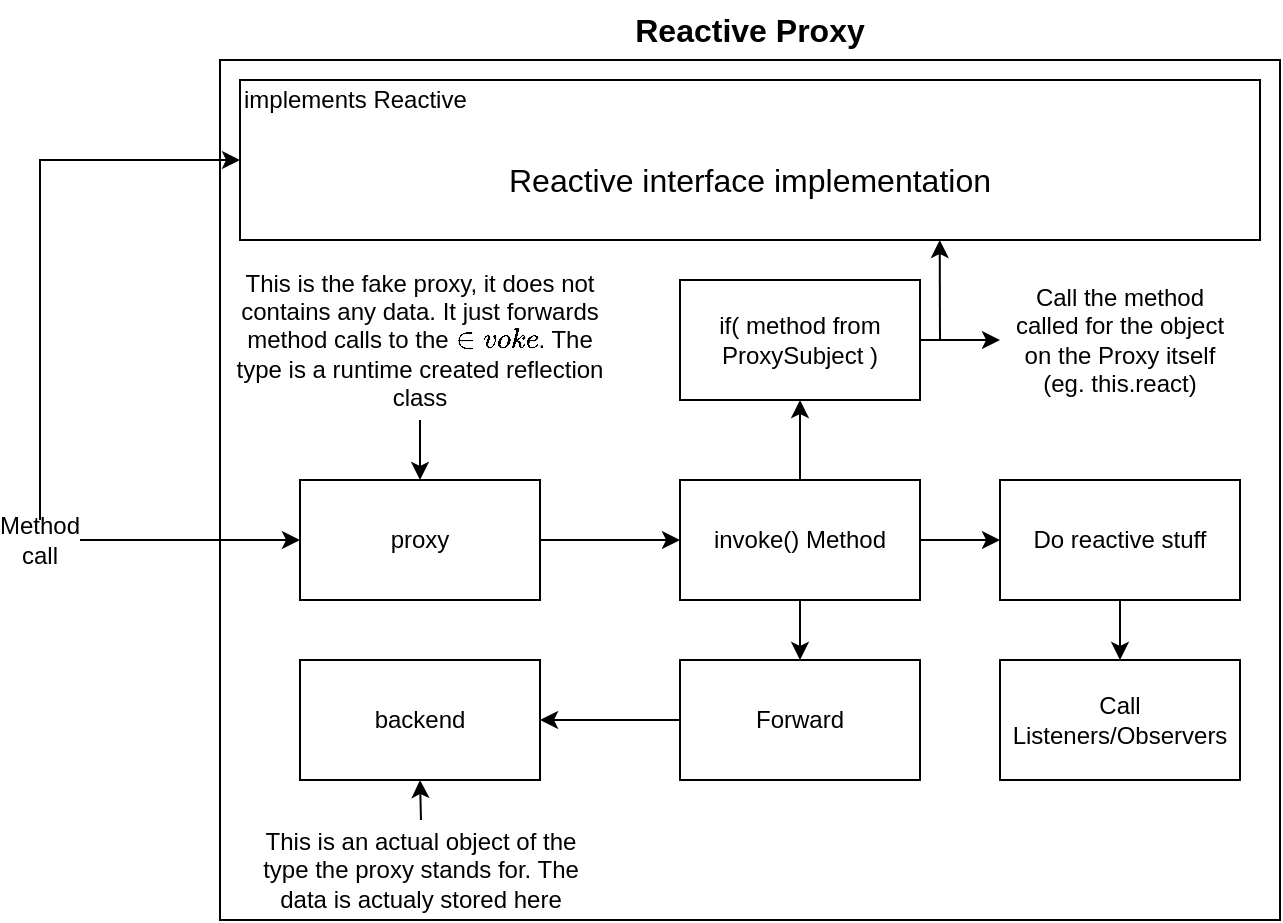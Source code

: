 <mxfile version="12.1.0" type="device" pages="1"><diagram id="zwKuu57n9N8c-tEp2Dhp" name="Page-1"><mxGraphModel dx="1408" dy="808" grid="1" gridSize="10" guides="1" tooltips="1" connect="1" arrows="1" fold="1" page="1" pageScale="1" pageWidth="827" pageHeight="1169" math="0" shadow="0"><root><mxCell id="0"/><mxCell id="1" parent="0"/><mxCell id="uXeut1ZbmQrTUujOEvJI-5" value="" style="rounded=0;whiteSpace=wrap;html=1;fillColor=none;" vertex="1" parent="1"><mxGeometry x="140" y="210" width="530" height="430" as="geometry"/></mxCell><mxCell id="uXeut1ZbmQrTUujOEvJI-1" value="backend" style="rounded=0;whiteSpace=wrap;html=1;" vertex="1" parent="1"><mxGeometry x="180" y="510" width="120" height="60" as="geometry"/></mxCell><mxCell id="uXeut1ZbmQrTUujOEvJI-11" style="edgeStyle=orthogonalEdgeStyle;rounded=0;orthogonalLoop=1;jettySize=auto;html=1;exitX=1;exitY=0.5;exitDx=0;exitDy=0;entryX=0;entryY=0.5;entryDx=0;entryDy=0;" edge="1" parent="1" source="uXeut1ZbmQrTUujOEvJI-2" target="uXeut1ZbmQrTUujOEvJI-10"><mxGeometry relative="1" as="geometry"/></mxCell><mxCell id="uXeut1ZbmQrTUujOEvJI-2" value="proxy" style="rounded=0;whiteSpace=wrap;html=1;" vertex="1" parent="1"><mxGeometry x="180" y="420" width="120" height="60" as="geometry"/></mxCell><mxCell id="uXeut1ZbmQrTUujOEvJI-3" value="" style="endArrow=classic;html=1;" edge="1" parent="1" source="uXeut1ZbmQrTUujOEvJI-4" target="uXeut1ZbmQrTUujOEvJI-2"><mxGeometry width="50" height="50" relative="1" as="geometry"><mxPoint x="350" y="370" as="sourcePoint"/><mxPoint x="400" y="320" as="targetPoint"/></mxGeometry></mxCell><mxCell id="uXeut1ZbmQrTUujOEvJI-4" value="This is the fake proxy, it does not contains any data. It just forwards method calls to the `invoke`. The type is a runtime created reflection class" style="text;html=1;strokeColor=none;fillColor=none;align=center;verticalAlign=middle;whiteSpace=wrap;rounded=0;" vertex="1" parent="1"><mxGeometry x="145" y="310" width="190" height="80" as="geometry"/></mxCell><mxCell id="uXeut1ZbmQrTUujOEvJI-33" style="edgeStyle=orthogonalEdgeStyle;rounded=0;orthogonalLoop=1;jettySize=auto;html=1;exitX=0.5;exitY=0;exitDx=0;exitDy=0;entryX=0.5;entryY=1;entryDx=0;entryDy=0;fontSize=16;" edge="1" parent="1" source="uXeut1ZbmQrTUujOEvJI-6" target="uXeut1ZbmQrTUujOEvJI-1"><mxGeometry relative="1" as="geometry"/></mxCell><mxCell id="uXeut1ZbmQrTUujOEvJI-6" value="This is an actual object of the type the proxy stands for. The data is actualy stored here" style="text;html=1;strokeColor=none;fillColor=none;align=center;verticalAlign=middle;whiteSpace=wrap;rounded=0;" vertex="1" parent="1"><mxGeometry x="158" y="590" width="165" height="50" as="geometry"/></mxCell><mxCell id="uXeut1ZbmQrTUujOEvJI-9" style="edgeStyle=orthogonalEdgeStyle;rounded=0;orthogonalLoop=1;jettySize=auto;html=1;exitX=1;exitY=0.5;exitDx=0;exitDy=0;entryX=0;entryY=0.5;entryDx=0;entryDy=0;" edge="1" parent="1" source="uXeut1ZbmQrTUujOEvJI-8" target="uXeut1ZbmQrTUujOEvJI-2"><mxGeometry relative="1" as="geometry"/></mxCell><mxCell id="uXeut1ZbmQrTUujOEvJI-31" style="edgeStyle=orthogonalEdgeStyle;rounded=0;orthogonalLoop=1;jettySize=auto;html=1;exitX=0.5;exitY=0;exitDx=0;exitDy=0;entryX=0;entryY=0.5;entryDx=0;entryDy=0;fontSize=16;" edge="1" parent="1" source="uXeut1ZbmQrTUujOEvJI-8" target="uXeut1ZbmQrTUujOEvJI-25"><mxGeometry relative="1" as="geometry"/></mxCell><mxCell id="uXeut1ZbmQrTUujOEvJI-8" value="Method call" style="text;html=1;strokeColor=none;fillColor=none;align=center;verticalAlign=middle;whiteSpace=wrap;rounded=0;" vertex="1" parent="1"><mxGeometry x="30" y="440" width="40" height="20" as="geometry"/></mxCell><mxCell id="uXeut1ZbmQrTUujOEvJI-15" style="edgeStyle=orthogonalEdgeStyle;rounded=0;orthogonalLoop=1;jettySize=auto;html=1;exitX=0.5;exitY=1;exitDx=0;exitDy=0;entryX=0.5;entryY=0;entryDx=0;entryDy=0;" edge="1" parent="1" source="uXeut1ZbmQrTUujOEvJI-10" target="uXeut1ZbmQrTUujOEvJI-14"><mxGeometry relative="1" as="geometry"/></mxCell><mxCell id="uXeut1ZbmQrTUujOEvJI-17" style="edgeStyle=orthogonalEdgeStyle;rounded=0;orthogonalLoop=1;jettySize=auto;html=1;exitX=1;exitY=0.5;exitDx=0;exitDy=0;" edge="1" parent="1" source="uXeut1ZbmQrTUujOEvJI-10" target="uXeut1ZbmQrTUujOEvJI-12"><mxGeometry relative="1" as="geometry"/></mxCell><mxCell id="uXeut1ZbmQrTUujOEvJI-21" style="edgeStyle=orthogonalEdgeStyle;rounded=0;orthogonalLoop=1;jettySize=auto;html=1;exitX=0.5;exitY=0;exitDx=0;exitDy=0;entryX=0.5;entryY=1;entryDx=0;entryDy=0;" edge="1" parent="1" source="uXeut1ZbmQrTUujOEvJI-10" target="uXeut1ZbmQrTUujOEvJI-20"><mxGeometry relative="1" as="geometry"/></mxCell><mxCell id="uXeut1ZbmQrTUujOEvJI-10" value="invoke() Method" style="rounded=0;whiteSpace=wrap;html=1;fillColor=#ffffff;" vertex="1" parent="1"><mxGeometry x="370" y="420" width="120" height="60" as="geometry"/></mxCell><mxCell id="uXeut1ZbmQrTUujOEvJI-19" style="edgeStyle=orthogonalEdgeStyle;rounded=0;orthogonalLoop=1;jettySize=auto;html=1;exitX=0.5;exitY=1;exitDx=0;exitDy=0;entryX=0.5;entryY=0;entryDx=0;entryDy=0;" edge="1" parent="1" source="uXeut1ZbmQrTUujOEvJI-12" target="uXeut1ZbmQrTUujOEvJI-18"><mxGeometry relative="1" as="geometry"/></mxCell><mxCell id="uXeut1ZbmQrTUujOEvJI-12" value="Do reactive stuff" style="rounded=0;whiteSpace=wrap;html=1;fillColor=#ffffff;" vertex="1" parent="1"><mxGeometry x="530" y="420" width="120" height="60" as="geometry"/></mxCell><mxCell id="uXeut1ZbmQrTUujOEvJI-13" style="edgeStyle=orthogonalEdgeStyle;rounded=0;orthogonalLoop=1;jettySize=auto;html=1;exitX=0.5;exitY=1;exitDx=0;exitDy=0;" edge="1" parent="1" source="uXeut1ZbmQrTUujOEvJI-10" target="uXeut1ZbmQrTUujOEvJI-10"><mxGeometry relative="1" as="geometry"/></mxCell><mxCell id="uXeut1ZbmQrTUujOEvJI-16" style="edgeStyle=orthogonalEdgeStyle;rounded=0;orthogonalLoop=1;jettySize=auto;html=1;exitX=0;exitY=0.5;exitDx=0;exitDy=0;" edge="1" parent="1" source="uXeut1ZbmQrTUujOEvJI-14" target="uXeut1ZbmQrTUujOEvJI-1"><mxGeometry relative="1" as="geometry"/></mxCell><mxCell id="uXeut1ZbmQrTUujOEvJI-14" value="Forward" style="rounded=0;whiteSpace=wrap;html=1;fillColor=#ffffff;" vertex="1" parent="1"><mxGeometry x="370" y="510" width="120" height="60" as="geometry"/></mxCell><mxCell id="uXeut1ZbmQrTUujOEvJI-18" value="Call&lt;br&gt;Listeners/Observers" style="rounded=0;whiteSpace=wrap;html=1;fillColor=#ffffff;" vertex="1" parent="1"><mxGeometry x="530" y="510" width="120" height="60" as="geometry"/></mxCell><mxCell id="uXeut1ZbmQrTUujOEvJI-24" style="edgeStyle=orthogonalEdgeStyle;rounded=0;orthogonalLoop=1;jettySize=auto;html=1;exitX=1;exitY=0.5;exitDx=0;exitDy=0;" edge="1" parent="1" source="uXeut1ZbmQrTUujOEvJI-20" target="uXeut1ZbmQrTUujOEvJI-23"><mxGeometry relative="1" as="geometry"/></mxCell><mxCell id="uXeut1ZbmQrTUujOEvJI-20" value="if( method from ProxySubject )" style="rounded=0;whiteSpace=wrap;html=1;fillColor=#ffffff;" vertex="1" parent="1"><mxGeometry x="370" y="320" width="120" height="60" as="geometry"/></mxCell><mxCell id="uXeut1ZbmQrTUujOEvJI-23" value="Call the method called for the object on the Proxy itself&lt;br&gt;(eg. this.react)" style="text;html=1;strokeColor=none;fillColor=none;align=center;verticalAlign=middle;whiteSpace=wrap;rounded=0;" vertex="1" parent="1"><mxGeometry x="530" y="320" width="120" height="60" as="geometry"/></mxCell><mxCell id="uXeut1ZbmQrTUujOEvJI-25" value="" style="rounded=0;whiteSpace=wrap;html=1;fillColor=none;" vertex="1" parent="1"><mxGeometry x="150" y="220" width="510" height="80" as="geometry"/></mxCell><mxCell id="uXeut1ZbmQrTUujOEvJI-26" value="implements Reactive" style="text;html=1;strokeColor=none;fillColor=none;align=left;verticalAlign=middle;whiteSpace=wrap;rounded=0;labelPosition=center;verticalLabelPosition=middle;" vertex="1" parent="1"><mxGeometry x="150" y="220" width="510" height="20" as="geometry"/></mxCell><mxCell id="uXeut1ZbmQrTUujOEvJI-27" value="Reactive Proxy" style="text;html=1;strokeColor=none;fillColor=none;align=center;verticalAlign=middle;whiteSpace=wrap;rounded=0;fontSize=16;fontStyle=1" vertex="1" parent="1"><mxGeometry x="140" y="180" width="530" height="30" as="geometry"/></mxCell><mxCell id="uXeut1ZbmQrTUujOEvJI-29" value="" style="endArrow=classic;html=1;fontSize=16;entryX=0.686;entryY=1;entryDx=0;entryDy=0;entryPerimeter=0;" edge="1" parent="1" target="uXeut1ZbmQrTUujOEvJI-25"><mxGeometry width="50" height="50" relative="1" as="geometry"><mxPoint x="500" y="350" as="sourcePoint"/><mxPoint x="990" y="370" as="targetPoint"/></mxGeometry></mxCell><mxCell id="uXeut1ZbmQrTUujOEvJI-30" value="Reactive interface implementation" style="text;html=1;strokeColor=none;fillColor=none;align=center;verticalAlign=middle;whiteSpace=wrap;rounded=0;fontSize=16;" vertex="1" parent="1"><mxGeometry x="200" y="260" width="410" height="20" as="geometry"/></mxCell></root></mxGraphModel></diagram></mxfile>